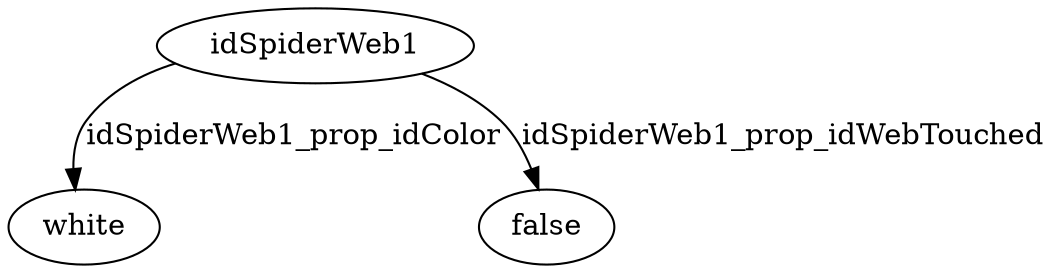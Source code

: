 strict digraph  {
idSpiderWeb1 [node_type=entity_node, root=root];
white;
false;
idSpiderWeb1 -> white  [edge_type=property, label=idSpiderWeb1_prop_idColor];
idSpiderWeb1 -> false  [edge_type=property, label=idSpiderWeb1_prop_idWebTouched];
}
